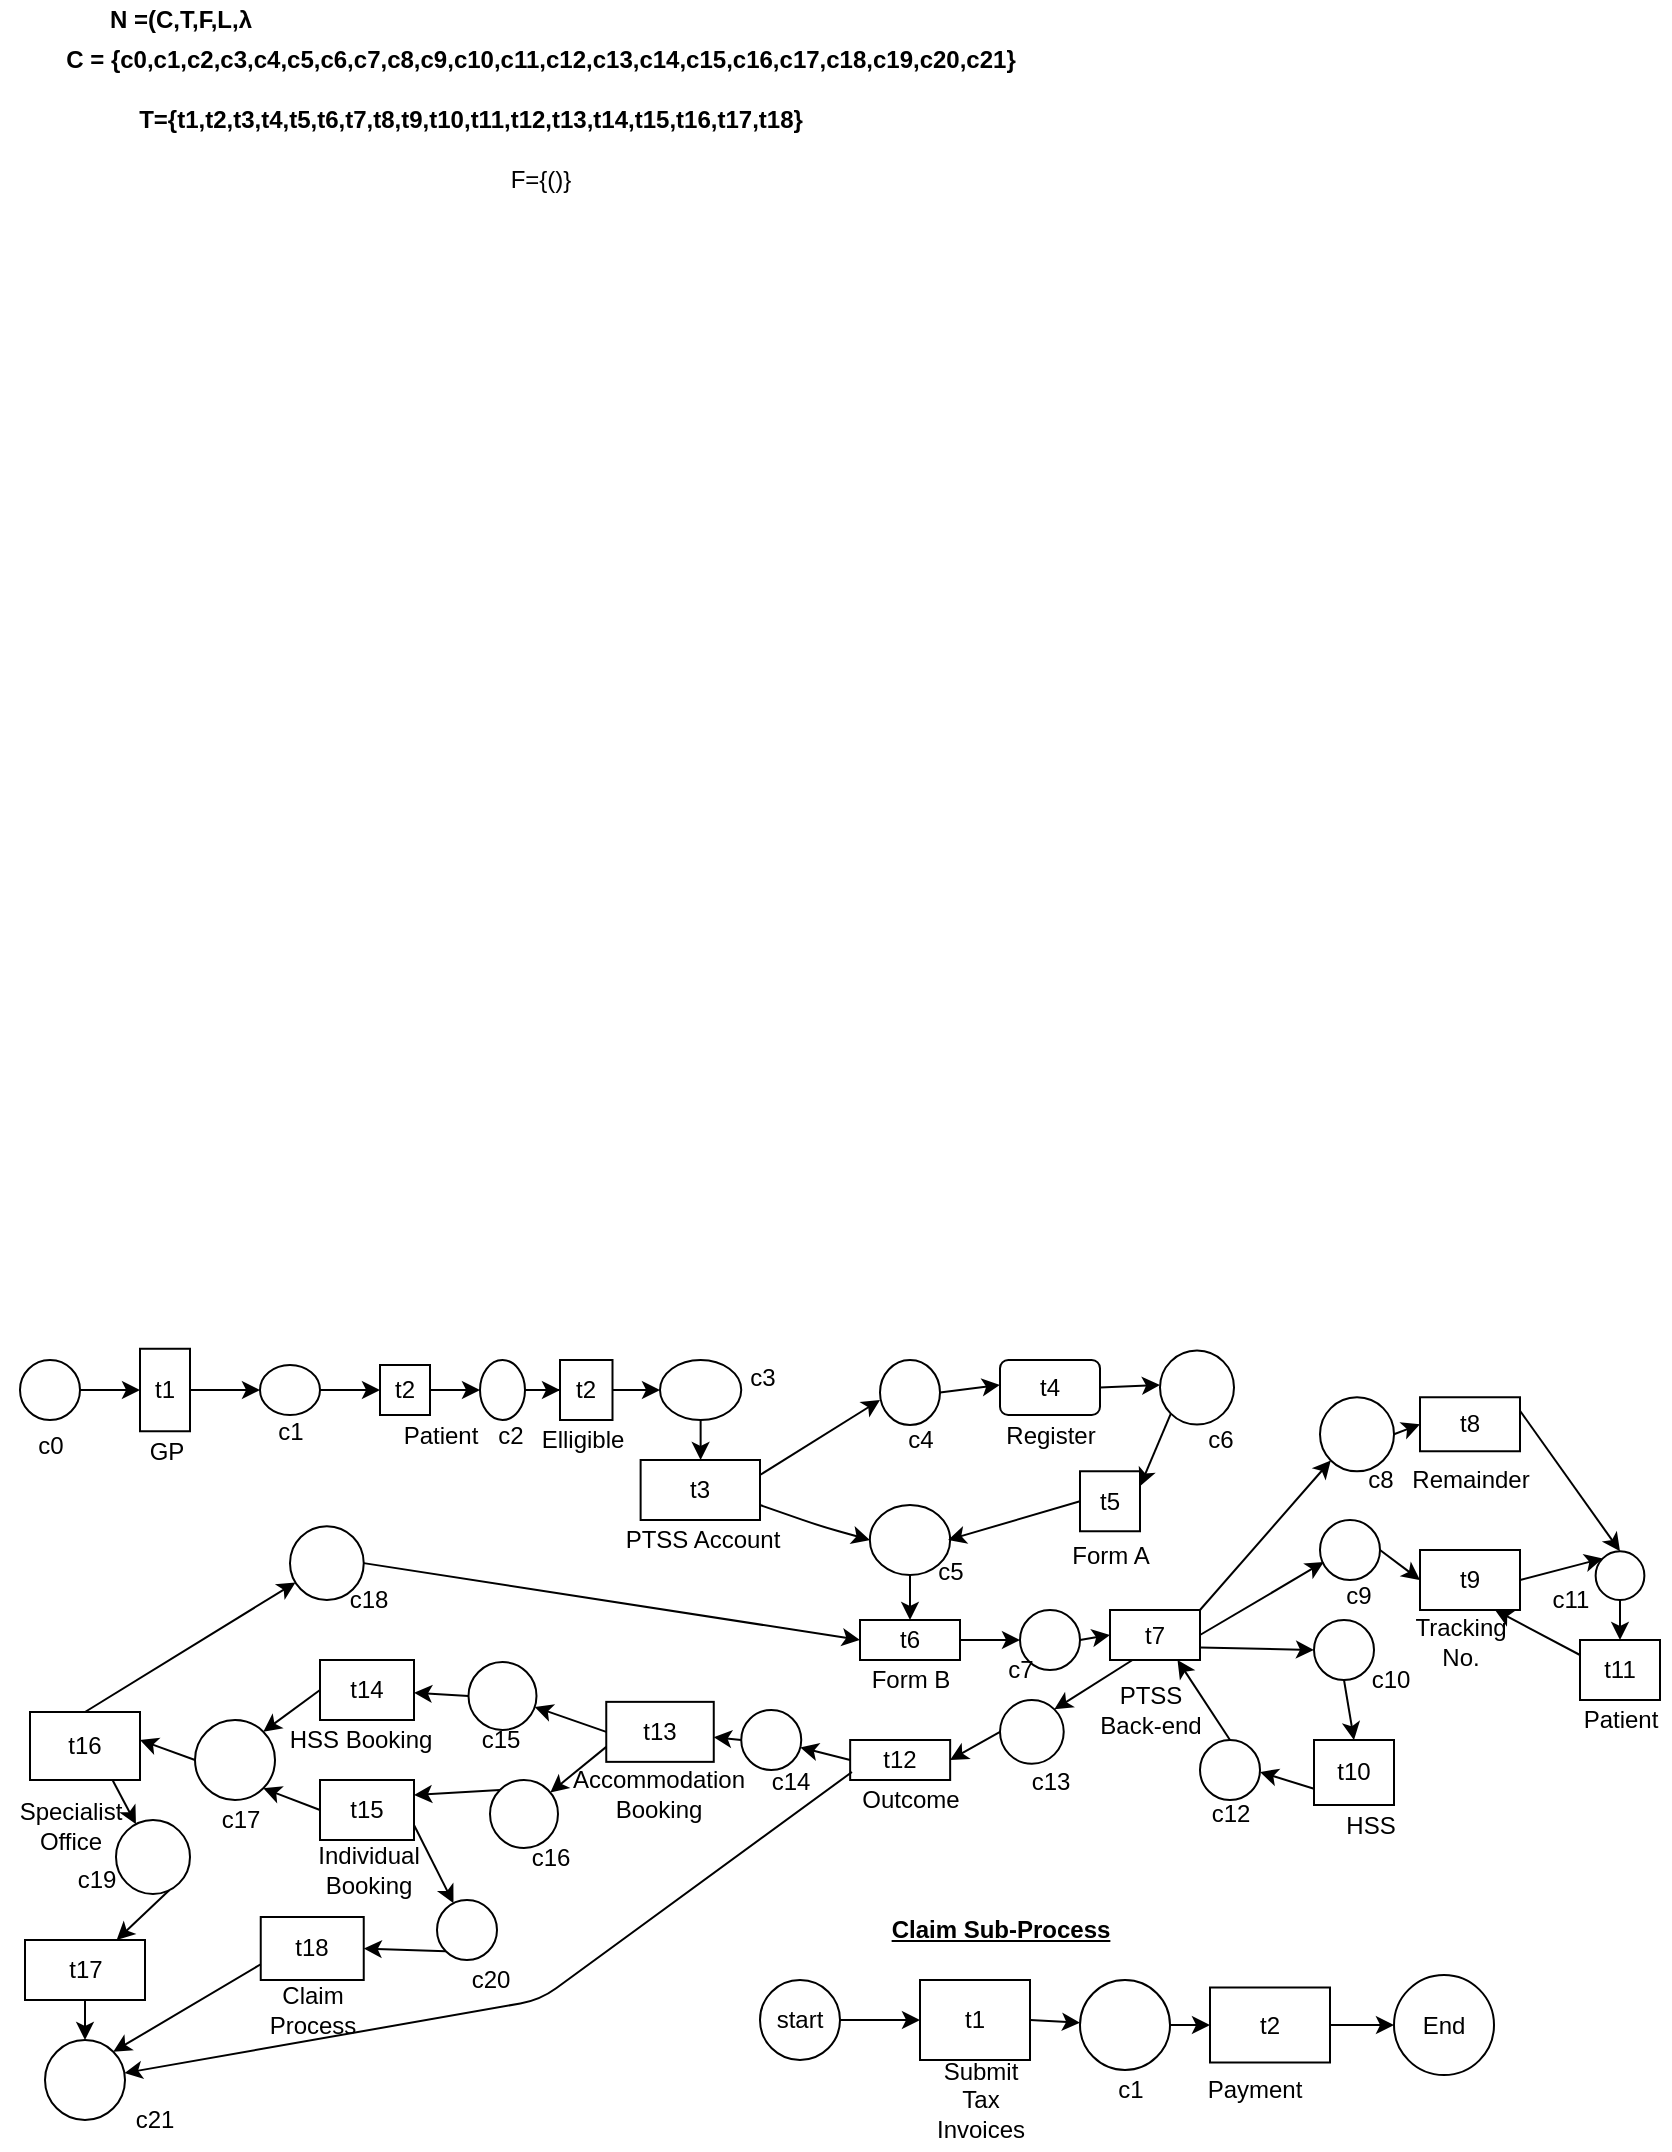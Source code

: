 <mxfile version="14.2.7" type="github" pages="2">
  <diagram id="C5RBs43oDa-KdzZeNtuy" name="Page-1">
    <mxGraphModel dx="1935" dy="1599" grid="1" gridSize="10" guides="1" tooltips="1" connect="1" arrows="1" fold="1" page="1" pageScale="1" pageWidth="827" pageHeight="1169" math="0" shadow="0">
      <root>
        <mxCell id="WIyWlLk6GJQsqaUBKTNV-0" />
        <mxCell id="WIyWlLk6GJQsqaUBKTNV-1" parent="WIyWlLk6GJQsqaUBKTNV-0" />
        <mxCell id="H8LJvpcK38ozFM1UjVnZ-5" value="" style="edgeStyle=orthogonalEdgeStyle;rounded=0;orthogonalLoop=1;jettySize=auto;html=1;" parent="WIyWlLk6GJQsqaUBKTNV-1" source="H8LJvpcK38ozFM1UjVnZ-0" target="H8LJvpcK38ozFM1UjVnZ-4" edge="1">
          <mxGeometry relative="1" as="geometry" />
        </mxCell>
        <mxCell id="H8LJvpcK38ozFM1UjVnZ-0" value="" style="ellipse;whiteSpace=wrap;html=1;" parent="WIyWlLk6GJQsqaUBKTNV-1" vertex="1">
          <mxGeometry y="-390" width="30" height="30" as="geometry" />
        </mxCell>
        <mxCell id="H8LJvpcK38ozFM1UjVnZ-8" value="" style="edgeStyle=orthogonalEdgeStyle;rounded=0;orthogonalLoop=1;jettySize=auto;html=1;" parent="WIyWlLk6GJQsqaUBKTNV-1" source="H8LJvpcK38ozFM1UjVnZ-4" target="H8LJvpcK38ozFM1UjVnZ-7" edge="1">
          <mxGeometry relative="1" as="geometry" />
        </mxCell>
        <object label="t1" id="H8LJvpcK38ozFM1UjVnZ-4">
          <mxCell style="whiteSpace=wrap;html=1;" parent="WIyWlLk6GJQsqaUBKTNV-1" vertex="1">
            <mxGeometry x="60" y="-395.62" width="25" height="41.25" as="geometry" />
          </mxCell>
        </object>
        <mxCell id="H8LJvpcK38ozFM1UjVnZ-6" value="GP" style="text;html=1;resizable=0;autosize=1;align=center;verticalAlign=middle;points=[];fillColor=none;strokeColor=none;rounded=0;" parent="WIyWlLk6GJQsqaUBKTNV-1" vertex="1">
          <mxGeometry x="57.5" y="-354.37" width="30" height="20" as="geometry" />
        </mxCell>
        <mxCell id="H8LJvpcK38ozFM1UjVnZ-10" value="" style="edgeStyle=orthogonalEdgeStyle;rounded=0;orthogonalLoop=1;jettySize=auto;html=1;" parent="WIyWlLk6GJQsqaUBKTNV-1" source="H8LJvpcK38ozFM1UjVnZ-7" target="H8LJvpcK38ozFM1UjVnZ-9" edge="1">
          <mxGeometry relative="1" as="geometry" />
        </mxCell>
        <mxCell id="H8LJvpcK38ozFM1UjVnZ-7" value="" style="ellipse;whiteSpace=wrap;html=1;" parent="WIyWlLk6GJQsqaUBKTNV-1" vertex="1">
          <mxGeometry x="120" y="-387.5" width="30" height="25" as="geometry" />
        </mxCell>
        <mxCell id="H8LJvpcK38ozFM1UjVnZ-15" value="" style="edgeStyle=orthogonalEdgeStyle;rounded=0;orthogonalLoop=1;jettySize=auto;html=1;" parent="WIyWlLk6GJQsqaUBKTNV-1" source="H8LJvpcK38ozFM1UjVnZ-9" target="H8LJvpcK38ozFM1UjVnZ-14" edge="1">
          <mxGeometry relative="1" as="geometry" />
        </mxCell>
        <mxCell id="H8LJvpcK38ozFM1UjVnZ-9" value="t2" style="whiteSpace=wrap;html=1;" parent="WIyWlLk6GJQsqaUBKTNV-1" vertex="1">
          <mxGeometry x="180" y="-387.5" width="25" height="25" as="geometry" />
        </mxCell>
        <mxCell id="H8LJvpcK38ozFM1UjVnZ-11" value="Patient" style="text;html=1;resizable=0;autosize=1;align=center;verticalAlign=middle;points=[];fillColor=none;strokeColor=none;rounded=0;" parent="WIyWlLk6GJQsqaUBKTNV-1" vertex="1">
          <mxGeometry x="185" y="-362.5" width="50" height="20" as="geometry" />
        </mxCell>
        <mxCell id="H8LJvpcK38ozFM1UjVnZ-17" value="" style="edgeStyle=orthogonalEdgeStyle;rounded=0;orthogonalLoop=1;jettySize=auto;html=1;" parent="WIyWlLk6GJQsqaUBKTNV-1" source="H8LJvpcK38ozFM1UjVnZ-14" target="H8LJvpcK38ozFM1UjVnZ-16" edge="1">
          <mxGeometry relative="1" as="geometry" />
        </mxCell>
        <mxCell id="H8LJvpcK38ozFM1UjVnZ-14" value="" style="ellipse;whiteSpace=wrap;html=1;" parent="WIyWlLk6GJQsqaUBKTNV-1" vertex="1">
          <mxGeometry x="230" y="-390" width="22.5" height="30" as="geometry" />
        </mxCell>
        <mxCell id="H8LJvpcK38ozFM1UjVnZ-20" value="" style="edgeStyle=orthogonalEdgeStyle;rounded=0;orthogonalLoop=1;jettySize=auto;html=1;" parent="WIyWlLk6GJQsqaUBKTNV-1" source="H8LJvpcK38ozFM1UjVnZ-16" target="H8LJvpcK38ozFM1UjVnZ-19" edge="1">
          <mxGeometry relative="1" as="geometry" />
        </mxCell>
        <mxCell id="H8LJvpcK38ozFM1UjVnZ-16" value="t2" style="whiteSpace=wrap;html=1;" parent="WIyWlLk6GJQsqaUBKTNV-1" vertex="1">
          <mxGeometry x="270" y="-390" width="26.25" height="30" as="geometry" />
        </mxCell>
        <mxCell id="H8LJvpcK38ozFM1UjVnZ-18" value="Elligible" style="text;html=1;resizable=0;autosize=1;align=center;verticalAlign=middle;points=[];fillColor=none;strokeColor=none;rounded=0;" parent="WIyWlLk6GJQsqaUBKTNV-1" vertex="1">
          <mxGeometry x="251.25" y="-360" width="60" height="20" as="geometry" />
        </mxCell>
        <mxCell id="H8LJvpcK38ozFM1UjVnZ-22" value="" style="edgeStyle=orthogonalEdgeStyle;rounded=0;orthogonalLoop=1;jettySize=auto;html=1;" parent="WIyWlLk6GJQsqaUBKTNV-1" source="H8LJvpcK38ozFM1UjVnZ-19" target="H8LJvpcK38ozFM1UjVnZ-21" edge="1">
          <mxGeometry relative="1" as="geometry" />
        </mxCell>
        <mxCell id="H8LJvpcK38ozFM1UjVnZ-19" value="" style="ellipse;whiteSpace=wrap;html=1;" parent="WIyWlLk6GJQsqaUBKTNV-1" vertex="1">
          <mxGeometry x="320" y="-390" width="40.62" height="30" as="geometry" />
        </mxCell>
        <mxCell id="H8LJvpcK38ozFM1UjVnZ-21" value="t3" style="whiteSpace=wrap;html=1;" parent="WIyWlLk6GJQsqaUBKTNV-1" vertex="1">
          <mxGeometry x="310.31" y="-340" width="59.69" height="30" as="geometry" />
        </mxCell>
        <mxCell id="H8LJvpcK38ozFM1UjVnZ-23" value="PTSS Account" style="text;html=1;resizable=0;autosize=1;align=center;verticalAlign=middle;points=[];fillColor=none;strokeColor=none;rounded=0;" parent="WIyWlLk6GJQsqaUBKTNV-1" vertex="1">
          <mxGeometry x="296.25" y="-310" width="90" height="20" as="geometry" />
        </mxCell>
        <mxCell id="H8LJvpcK38ozFM1UjVnZ-24" value="" style="ellipse;whiteSpace=wrap;html=1;" parent="WIyWlLk6GJQsqaUBKTNV-1" vertex="1">
          <mxGeometry x="430" y="-390" width="30" height="32.5" as="geometry" />
        </mxCell>
        <mxCell id="H8LJvpcK38ozFM1UjVnZ-28" value="" style="ellipse;whiteSpace=wrap;html=1;" parent="WIyWlLk6GJQsqaUBKTNV-1" vertex="1">
          <mxGeometry x="424.93" y="-317.5" width="40.15" height="35" as="geometry" />
        </mxCell>
        <mxCell id="H8LJvpcK38ozFM1UjVnZ-30" value="" style="endArrow=classic;html=1;exitX=1;exitY=0.25;exitDx=0;exitDy=0;" parent="WIyWlLk6GJQsqaUBKTNV-1" source="H8LJvpcK38ozFM1UjVnZ-21" edge="1">
          <mxGeometry width="50" height="50" relative="1" as="geometry">
            <mxPoint x="386.25" y="-325" as="sourcePoint" />
            <mxPoint x="430" y="-370" as="targetPoint" />
          </mxGeometry>
        </mxCell>
        <mxCell id="H8LJvpcK38ozFM1UjVnZ-32" value="" style="endArrow=classic;html=1;entryX=0;entryY=0.5;entryDx=0;entryDy=0;exitX=1;exitY=0.75;exitDx=0;exitDy=0;" parent="WIyWlLk6GJQsqaUBKTNV-1" source="H8LJvpcK38ozFM1UjVnZ-21" target="H8LJvpcK38ozFM1UjVnZ-28" edge="1">
          <mxGeometry width="50" height="50" relative="1" as="geometry">
            <mxPoint x="420" y="-180" as="sourcePoint" />
            <mxPoint x="470" y="-230" as="targetPoint" />
            <Array as="points">
              <mxPoint x="400" y="-307" />
            </Array>
          </mxGeometry>
        </mxCell>
        <mxCell id="H8LJvpcK38ozFM1UjVnZ-33" value="t4" style="rounded=1;whiteSpace=wrap;html=1;" parent="WIyWlLk6GJQsqaUBKTNV-1" vertex="1">
          <mxGeometry x="490" y="-390" width="50" height="27.5" as="geometry" />
        </mxCell>
        <mxCell id="H8LJvpcK38ozFM1UjVnZ-34" value="Form A" style="text;html=1;align=center;verticalAlign=middle;resizable=0;points=[];autosize=1;" parent="WIyWlLk6GJQsqaUBKTNV-1" vertex="1">
          <mxGeometry x="520" y="-302.5" width="50" height="20" as="geometry" />
        </mxCell>
        <mxCell id="H8LJvpcK38ozFM1UjVnZ-35" value="" style="endArrow=classic;html=1;exitX=1;exitY=0.5;exitDx=0;exitDy=0;" parent="WIyWlLk6GJQsqaUBKTNV-1" source="H8LJvpcK38ozFM1UjVnZ-24" edge="1">
          <mxGeometry width="50" height="50" relative="1" as="geometry">
            <mxPoint x="440" y="-327.5" as="sourcePoint" />
            <mxPoint x="490" y="-377.5" as="targetPoint" />
            <Array as="points" />
          </mxGeometry>
        </mxCell>
        <mxCell id="H8LJvpcK38ozFM1UjVnZ-36" value="Register" style="text;html=1;resizable=0;autosize=1;align=center;verticalAlign=middle;points=[];fillColor=none;strokeColor=none;rounded=0;" parent="WIyWlLk6GJQsqaUBKTNV-1" vertex="1">
          <mxGeometry x="485" y="-362.5" width="60" height="20" as="geometry" />
        </mxCell>
        <mxCell id="H8LJvpcK38ozFM1UjVnZ-37" value="" style="ellipse;whiteSpace=wrap;html=1;aspect=fixed;" parent="WIyWlLk6GJQsqaUBKTNV-1" vertex="1">
          <mxGeometry x="570" y="-394.75" width="37" height="37" as="geometry" />
        </mxCell>
        <mxCell id="H8LJvpcK38ozFM1UjVnZ-41" value="" style="endArrow=classic;html=1;exitX=1;exitY=0.5;exitDx=0;exitDy=0;" parent="WIyWlLk6GJQsqaUBKTNV-1" source="H8LJvpcK38ozFM1UjVnZ-33" edge="1">
          <mxGeometry width="50" height="50" relative="1" as="geometry">
            <mxPoint x="520" y="-327.5" as="sourcePoint" />
            <mxPoint x="570" y="-377.5" as="targetPoint" />
          </mxGeometry>
        </mxCell>
        <mxCell id="H8LJvpcK38ozFM1UjVnZ-42" value="t5" style="whiteSpace=wrap;html=1;aspect=fixed;" parent="WIyWlLk6GJQsqaUBKTNV-1" vertex="1">
          <mxGeometry x="530" y="-334.37" width="30" height="30" as="geometry" />
        </mxCell>
        <mxCell id="H8LJvpcK38ozFM1UjVnZ-43" value="" style="endArrow=classic;html=1;exitX=0;exitY=0.5;exitDx=0;exitDy=0;" parent="WIyWlLk6GJQsqaUBKTNV-1" source="H8LJvpcK38ozFM1UjVnZ-42" edge="1">
          <mxGeometry width="50" height="50" relative="1" as="geometry">
            <mxPoint x="414" y="-250" as="sourcePoint" />
            <mxPoint x="464" y="-300" as="targetPoint" />
          </mxGeometry>
        </mxCell>
        <mxCell id="H8LJvpcK38ozFM1UjVnZ-44" value="" style="endArrow=classic;html=1;entryX=1;entryY=0.25;entryDx=0;entryDy=0;exitX=0;exitY=1;exitDx=0;exitDy=0;" parent="WIyWlLk6GJQsqaUBKTNV-1" source="H8LJvpcK38ozFM1UjVnZ-37" target="H8LJvpcK38ozFM1UjVnZ-42" edge="1">
          <mxGeometry width="50" height="50" relative="1" as="geometry">
            <mxPoint x="545" y="-275" as="sourcePoint" />
            <mxPoint x="595" y="-325" as="targetPoint" />
          </mxGeometry>
        </mxCell>
        <mxCell id="H8LJvpcK38ozFM1UjVnZ-46" value="" style="endArrow=classic;html=1;exitX=0.5;exitY=1;exitDx=0;exitDy=0;entryX=0.5;entryY=0;entryDx=0;entryDy=0;" parent="WIyWlLk6GJQsqaUBKTNV-1" source="H8LJvpcK38ozFM1UjVnZ-28" edge="1">
          <mxGeometry width="50" height="50" relative="1" as="geometry">
            <mxPoint x="420" y="-180" as="sourcePoint" />
            <mxPoint x="445" y="-260" as="targetPoint" />
          </mxGeometry>
        </mxCell>
        <mxCell id="H8LJvpcK38ozFM1UjVnZ-47" value="t6" style="rounded=0;whiteSpace=wrap;html=1;" parent="WIyWlLk6GJQsqaUBKTNV-1" vertex="1">
          <mxGeometry x="420" y="-260" width="50" height="20" as="geometry" />
        </mxCell>
        <mxCell id="H8LJvpcK38ozFM1UjVnZ-48" value="Form B" style="text;html=1;align=center;verticalAlign=middle;resizable=0;points=[];autosize=1;" parent="WIyWlLk6GJQsqaUBKTNV-1" vertex="1">
          <mxGeometry x="420" y="-240" width="50" height="20" as="geometry" />
        </mxCell>
        <mxCell id="H8LJvpcK38ozFM1UjVnZ-52" value="" style="endArrow=classic;html=1;exitX=1;exitY=0.5;exitDx=0;exitDy=0;" parent="WIyWlLk6GJQsqaUBKTNV-1" source="H8LJvpcK38ozFM1UjVnZ-47" target="H8LJvpcK38ozFM1UjVnZ-53" edge="1">
          <mxGeometry width="50" height="50" relative="1" as="geometry">
            <mxPoint x="370" y="-160" as="sourcePoint" />
            <mxPoint x="420" y="-210" as="targetPoint" />
          </mxGeometry>
        </mxCell>
        <mxCell id="H8LJvpcK38ozFM1UjVnZ-53" value="" style="ellipse;whiteSpace=wrap;html=1;aspect=fixed;" parent="WIyWlLk6GJQsqaUBKTNV-1" vertex="1">
          <mxGeometry x="500" y="-265" width="30" height="30" as="geometry" />
        </mxCell>
        <mxCell id="H8LJvpcK38ozFM1UjVnZ-55" value="t7" style="rounded=0;whiteSpace=wrap;html=1;" parent="WIyWlLk6GJQsqaUBKTNV-1" vertex="1">
          <mxGeometry x="545" y="-265" width="45" height="25" as="geometry" />
        </mxCell>
        <mxCell id="H8LJvpcK38ozFM1UjVnZ-56" value="" style="endArrow=classic;html=1;exitX=1;exitY=0.5;exitDx=0;exitDy=0;entryX=0;entryY=0.5;entryDx=0;entryDy=0;" parent="WIyWlLk6GJQsqaUBKTNV-1" source="H8LJvpcK38ozFM1UjVnZ-53" target="H8LJvpcK38ozFM1UjVnZ-55" edge="1">
          <mxGeometry width="50" height="50" relative="1" as="geometry">
            <mxPoint x="370" y="-160" as="sourcePoint" />
            <mxPoint x="420" y="-210" as="targetPoint" />
          </mxGeometry>
        </mxCell>
        <mxCell id="H8LJvpcK38ozFM1UjVnZ-57" value="" style="ellipse;whiteSpace=wrap;html=1;aspect=fixed;" parent="WIyWlLk6GJQsqaUBKTNV-1" vertex="1">
          <mxGeometry x="650" y="-371.37" width="37" height="37" as="geometry" />
        </mxCell>
        <mxCell id="H8LJvpcK38ozFM1UjVnZ-58" value="" style="ellipse;whiteSpace=wrap;html=1;aspect=fixed;" parent="WIyWlLk6GJQsqaUBKTNV-1" vertex="1">
          <mxGeometry x="650" y="-310" width="30" height="30" as="geometry" />
        </mxCell>
        <mxCell id="H8LJvpcK38ozFM1UjVnZ-59" value="" style="ellipse;whiteSpace=wrap;html=1;aspect=fixed;" parent="WIyWlLk6GJQsqaUBKTNV-1" vertex="1">
          <mxGeometry x="647" y="-260" width="30" height="30" as="geometry" />
        </mxCell>
        <mxCell id="H8LJvpcK38ozFM1UjVnZ-60" value="" style="endArrow=classic;html=1;exitX=1;exitY=0;exitDx=0;exitDy=0;entryX=0;entryY=1;entryDx=0;entryDy=0;" parent="WIyWlLk6GJQsqaUBKTNV-1" source="H8LJvpcK38ozFM1UjVnZ-55" target="H8LJvpcK38ozFM1UjVnZ-57" edge="1">
          <mxGeometry width="50" height="50" relative="1" as="geometry">
            <mxPoint x="400" y="-160" as="sourcePoint" />
            <mxPoint x="450" y="-210" as="targetPoint" />
          </mxGeometry>
        </mxCell>
        <mxCell id="H8LJvpcK38ozFM1UjVnZ-61" value="" style="endArrow=classic;html=1;exitX=1;exitY=0.5;exitDx=0;exitDy=0;entryX=0.063;entryY=0.7;entryDx=0;entryDy=0;entryPerimeter=0;" parent="WIyWlLk6GJQsqaUBKTNV-1" source="H8LJvpcK38ozFM1UjVnZ-55" target="H8LJvpcK38ozFM1UjVnZ-58" edge="1">
          <mxGeometry width="50" height="50" relative="1" as="geometry">
            <mxPoint x="400" y="-160" as="sourcePoint" />
            <mxPoint x="450" y="-210" as="targetPoint" />
          </mxGeometry>
        </mxCell>
        <mxCell id="H8LJvpcK38ozFM1UjVnZ-62" value="&lt;div&gt;PTSS &lt;br&gt;&lt;/div&gt;&lt;div&gt;Back-end&lt;/div&gt;" style="text;html=1;align=center;verticalAlign=middle;resizable=0;points=[];autosize=1;" parent="WIyWlLk6GJQsqaUBKTNV-1" vertex="1">
          <mxGeometry x="530" y="-230" width="70" height="30" as="geometry" />
        </mxCell>
        <mxCell id="H8LJvpcK38ozFM1UjVnZ-66" value="" style="endArrow=classic;html=1;exitX=1;exitY=0.75;exitDx=0;exitDy=0;entryX=0;entryY=0.5;entryDx=0;entryDy=0;" parent="WIyWlLk6GJQsqaUBKTNV-1" source="H8LJvpcK38ozFM1UjVnZ-55" target="H8LJvpcK38ozFM1UjVnZ-59" edge="1">
          <mxGeometry width="50" height="50" relative="1" as="geometry">
            <mxPoint x="400" y="-160" as="sourcePoint" />
            <mxPoint x="650" y="-246" as="targetPoint" />
          </mxGeometry>
        </mxCell>
        <mxCell id="H8LJvpcK38ozFM1UjVnZ-67" value="t8" style="rounded=0;whiteSpace=wrap;html=1;" parent="WIyWlLk6GJQsqaUBKTNV-1" vertex="1">
          <mxGeometry x="700" y="-371.37" width="50" height="27" as="geometry" />
        </mxCell>
        <mxCell id="H8LJvpcK38ozFM1UjVnZ-68" value="Remainder" style="text;html=1;align=center;verticalAlign=middle;resizable=0;points=[];autosize=1;" parent="WIyWlLk6GJQsqaUBKTNV-1" vertex="1">
          <mxGeometry x="690" y="-340" width="70" height="20" as="geometry" />
        </mxCell>
        <mxCell id="H8LJvpcK38ozFM1UjVnZ-69" value="" style="endArrow=classic;html=1;exitX=1;exitY=0.5;exitDx=0;exitDy=0;entryX=0;entryY=0.5;entryDx=0;entryDy=0;" parent="WIyWlLk6GJQsqaUBKTNV-1" source="H8LJvpcK38ozFM1UjVnZ-57" target="H8LJvpcK38ozFM1UjVnZ-67" edge="1">
          <mxGeometry width="50" height="50" relative="1" as="geometry">
            <mxPoint x="400" y="-160" as="sourcePoint" />
            <mxPoint x="450" y="-210" as="targetPoint" />
          </mxGeometry>
        </mxCell>
        <mxCell id="H8LJvpcK38ozFM1UjVnZ-70" value="t9" style="rounded=0;whiteSpace=wrap;html=1;" parent="WIyWlLk6GJQsqaUBKTNV-1" vertex="1">
          <mxGeometry x="700" y="-295" width="50" height="30" as="geometry" />
        </mxCell>
        <mxCell id="H8LJvpcK38ozFM1UjVnZ-71" value="" style="endArrow=classic;html=1;exitX=1;exitY=0.5;exitDx=0;exitDy=0;entryX=0;entryY=0.5;entryDx=0;entryDy=0;" parent="WIyWlLk6GJQsqaUBKTNV-1" source="H8LJvpcK38ozFM1UjVnZ-58" target="H8LJvpcK38ozFM1UjVnZ-70" edge="1">
          <mxGeometry width="50" height="50" relative="1" as="geometry">
            <mxPoint x="410" y="-160" as="sourcePoint" />
            <mxPoint x="700" y="-300" as="targetPoint" />
          </mxGeometry>
        </mxCell>
        <mxCell id="H8LJvpcK38ozFM1UjVnZ-72" value="&lt;div&gt;Tracking&lt;/div&gt;&lt;div&gt;No.&lt;br&gt;&lt;/div&gt;" style="text;html=1;align=center;verticalAlign=middle;resizable=0;points=[];autosize=1;" parent="WIyWlLk6GJQsqaUBKTNV-1" vertex="1">
          <mxGeometry x="690" y="-264.37" width="60" height="30" as="geometry" />
        </mxCell>
        <mxCell id="H8LJvpcK38ozFM1UjVnZ-74" value="t10" style="rounded=0;whiteSpace=wrap;html=1;" parent="WIyWlLk6GJQsqaUBKTNV-1" vertex="1">
          <mxGeometry x="647" y="-200" width="40" height="32.5" as="geometry" />
        </mxCell>
        <mxCell id="H8LJvpcK38ozFM1UjVnZ-75" value="HSS" style="text;html=1;align=center;verticalAlign=middle;resizable=0;points=[];autosize=1;" parent="WIyWlLk6GJQsqaUBKTNV-1" vertex="1">
          <mxGeometry x="655" y="-167.5" width="40" height="20" as="geometry" />
        </mxCell>
        <mxCell id="H8LJvpcK38ozFM1UjVnZ-76" value="" style="ellipse;whiteSpace=wrap;html=1;aspect=fixed;" parent="WIyWlLk6GJQsqaUBKTNV-1" vertex="1">
          <mxGeometry x="787.82" y="-294.37" width="24.37" height="24.37" as="geometry" />
        </mxCell>
        <mxCell id="H8LJvpcK38ozFM1UjVnZ-77" value="" style="endArrow=classic;html=1;exitX=1;exitY=0.5;exitDx=0;exitDy=0;entryX=0;entryY=0;entryDx=0;entryDy=0;" parent="WIyWlLk6GJQsqaUBKTNV-1" source="H8LJvpcK38ozFM1UjVnZ-70" target="H8LJvpcK38ozFM1UjVnZ-76" edge="1">
          <mxGeometry width="50" height="50" relative="1" as="geometry">
            <mxPoint x="380" y="-160" as="sourcePoint" />
            <mxPoint x="430" y="-210" as="targetPoint" />
          </mxGeometry>
        </mxCell>
        <mxCell id="H8LJvpcK38ozFM1UjVnZ-78" value="" style="endArrow=classic;html=1;entryX=0.5;entryY=0;entryDx=0;entryDy=0;exitX=1;exitY=0.25;exitDx=0;exitDy=0;" parent="WIyWlLk6GJQsqaUBKTNV-1" source="H8LJvpcK38ozFM1UjVnZ-67" target="H8LJvpcK38ozFM1UjVnZ-76" edge="1">
          <mxGeometry width="50" height="50" relative="1" as="geometry">
            <mxPoint x="750" y="-354" as="sourcePoint" />
            <mxPoint x="800" y="-404.37" as="targetPoint" />
          </mxGeometry>
        </mxCell>
        <mxCell id="H8LJvpcK38ozFM1UjVnZ-80" value="t11" style="rounded=0;whiteSpace=wrap;html=1;" parent="WIyWlLk6GJQsqaUBKTNV-1" vertex="1">
          <mxGeometry x="780" y="-250" width="40" height="30" as="geometry" />
        </mxCell>
        <mxCell id="H8LJvpcK38ozFM1UjVnZ-81" value="" style="endArrow=classic;html=1;exitX=0.5;exitY=1;exitDx=0;exitDy=0;entryX=0.5;entryY=0;entryDx=0;entryDy=0;" parent="WIyWlLk6GJQsqaUBKTNV-1" source="H8LJvpcK38ozFM1UjVnZ-76" target="H8LJvpcK38ozFM1UjVnZ-80" edge="1">
          <mxGeometry width="50" height="50" relative="1" as="geometry">
            <mxPoint x="380" y="-160" as="sourcePoint" />
            <mxPoint x="430" y="-210" as="targetPoint" />
          </mxGeometry>
        </mxCell>
        <mxCell id="H8LJvpcK38ozFM1UjVnZ-86" value="Patient" style="text;html=1;align=center;verticalAlign=middle;resizable=0;points=[];autosize=1;" parent="WIyWlLk6GJQsqaUBKTNV-1" vertex="1">
          <mxGeometry x="775" y="-220" width="50" height="20" as="geometry" />
        </mxCell>
        <mxCell id="H8LJvpcK38ozFM1UjVnZ-88" value="" style="endArrow=classic;html=1;exitX=0.5;exitY=1;exitDx=0;exitDy=0;entryX=0.5;entryY=0;entryDx=0;entryDy=0;" parent="WIyWlLk6GJQsqaUBKTNV-1" source="H8LJvpcK38ozFM1UjVnZ-59" target="H8LJvpcK38ozFM1UjVnZ-74" edge="1">
          <mxGeometry width="50" height="50" relative="1" as="geometry">
            <mxPoint x="380" y="-160" as="sourcePoint" />
            <mxPoint x="430" y="-210" as="targetPoint" />
          </mxGeometry>
        </mxCell>
        <mxCell id="H8LJvpcK38ozFM1UjVnZ-90" value="" style="endArrow=classic;html=1;exitX=0;exitY=0.25;exitDx=0;exitDy=0;entryX=0.75;entryY=1;entryDx=0;entryDy=0;" parent="WIyWlLk6GJQsqaUBKTNV-1" source="H8LJvpcK38ozFM1UjVnZ-80" target="H8LJvpcK38ozFM1UjVnZ-70" edge="1">
          <mxGeometry width="50" height="50" relative="1" as="geometry">
            <mxPoint x="380" y="-160" as="sourcePoint" />
            <mxPoint x="430" y="-210" as="targetPoint" />
          </mxGeometry>
        </mxCell>
        <mxCell id="H8LJvpcK38ozFM1UjVnZ-91" value="" style="ellipse;whiteSpace=wrap;html=1;aspect=fixed;" parent="WIyWlLk6GJQsqaUBKTNV-1" vertex="1">
          <mxGeometry x="590" y="-200" width="30" height="30" as="geometry" />
        </mxCell>
        <mxCell id="H8LJvpcK38ozFM1UjVnZ-92" value="" style="endArrow=classic;html=1;exitX=0;exitY=0.75;exitDx=0;exitDy=0;" parent="WIyWlLk6GJQsqaUBKTNV-1" source="H8LJvpcK38ozFM1UjVnZ-74" edge="1">
          <mxGeometry width="50" height="50" relative="1" as="geometry">
            <mxPoint x="380" y="-160" as="sourcePoint" />
            <mxPoint x="620" y="-184" as="targetPoint" />
          </mxGeometry>
        </mxCell>
        <mxCell id="H8LJvpcK38ozFM1UjVnZ-93" value="" style="endArrow=classic;html=1;exitX=0.5;exitY=0;exitDx=0;exitDy=0;entryX=0.75;entryY=1;entryDx=0;entryDy=0;" parent="WIyWlLk6GJQsqaUBKTNV-1" source="H8LJvpcK38ozFM1UjVnZ-91" target="H8LJvpcK38ozFM1UjVnZ-55" edge="1">
          <mxGeometry width="50" height="50" relative="1" as="geometry">
            <mxPoint x="380" y="-160" as="sourcePoint" />
            <mxPoint x="430" y="-210" as="targetPoint" />
          </mxGeometry>
        </mxCell>
        <mxCell id="H8LJvpcK38ozFM1UjVnZ-94" value="" style="ellipse;whiteSpace=wrap;html=1;aspect=fixed;" parent="WIyWlLk6GJQsqaUBKTNV-1" vertex="1">
          <mxGeometry x="490" y="-220" width="31.87" height="31.87" as="geometry" />
        </mxCell>
        <mxCell id="H8LJvpcK38ozFM1UjVnZ-95" value="" style="endArrow=classic;html=1;exitX=0.25;exitY=1;exitDx=0;exitDy=0;entryX=1;entryY=0;entryDx=0;entryDy=0;" parent="WIyWlLk6GJQsqaUBKTNV-1" source="H8LJvpcK38ozFM1UjVnZ-55" target="H8LJvpcK38ozFM1UjVnZ-94" edge="1">
          <mxGeometry width="50" height="50" relative="1" as="geometry">
            <mxPoint x="380" y="-160" as="sourcePoint" />
            <mxPoint x="430" y="-210" as="targetPoint" />
          </mxGeometry>
        </mxCell>
        <mxCell id="H8LJvpcK38ozFM1UjVnZ-97" value="t12" style="rounded=0;whiteSpace=wrap;html=1;" parent="WIyWlLk6GJQsqaUBKTNV-1" vertex="1">
          <mxGeometry x="415.08" y="-200" width="50" height="20" as="geometry" />
        </mxCell>
        <mxCell id="H8LJvpcK38ozFM1UjVnZ-98" value="Outcome" style="text;html=1;align=center;verticalAlign=middle;resizable=0;points=[];autosize=1;" parent="WIyWlLk6GJQsqaUBKTNV-1" vertex="1">
          <mxGeometry x="415.08" y="-180" width="60" height="20" as="geometry" />
        </mxCell>
        <mxCell id="H8LJvpcK38ozFM1UjVnZ-99" value="" style="endArrow=classic;html=1;exitX=0;exitY=0.5;exitDx=0;exitDy=0;entryX=1;entryY=0.5;entryDx=0;entryDy=0;" parent="WIyWlLk6GJQsqaUBKTNV-1" source="H8LJvpcK38ozFM1UjVnZ-94" target="H8LJvpcK38ozFM1UjVnZ-97" edge="1">
          <mxGeometry width="50" height="50" relative="1" as="geometry">
            <mxPoint x="380" y="-160" as="sourcePoint" />
            <mxPoint x="430" y="-210" as="targetPoint" />
          </mxGeometry>
        </mxCell>
        <mxCell id="H8LJvpcK38ozFM1UjVnZ-100" value="t13" style="rounded=0;whiteSpace=wrap;html=1;" parent="WIyWlLk6GJQsqaUBKTNV-1" vertex="1">
          <mxGeometry x="293.13" y="-219.07" width="53.75" height="30" as="geometry" />
        </mxCell>
        <mxCell id="H8LJvpcK38ozFM1UjVnZ-101" value="&lt;div&gt;Accommodation&lt;/div&gt;&lt;div&gt;Booking&lt;br&gt;&lt;/div&gt;" style="text;html=1;align=center;verticalAlign=middle;resizable=0;points=[];autosize=1;" parent="WIyWlLk6GJQsqaUBKTNV-1" vertex="1">
          <mxGeometry x="269" y="-188.13" width="100" height="30" as="geometry" />
        </mxCell>
        <mxCell id="H8LJvpcK38ozFM1UjVnZ-104" value="" style="endArrow=classic;html=1;exitX=0;exitY=0.5;exitDx=0;exitDy=0;" parent="WIyWlLk6GJQsqaUBKTNV-1" source="H8LJvpcK38ozFM1UjVnZ-107" target="H8LJvpcK38ozFM1UjVnZ-100" edge="1">
          <mxGeometry width="50" height="50" relative="1" as="geometry">
            <mxPoint x="415.08" y="-198.13" as="sourcePoint" />
            <mxPoint x="400" y="-215" as="targetPoint" />
          </mxGeometry>
        </mxCell>
        <mxCell id="H8LJvpcK38ozFM1UjVnZ-107" value="" style="ellipse;whiteSpace=wrap;html=1;aspect=fixed;" parent="WIyWlLk6GJQsqaUBKTNV-1" vertex="1">
          <mxGeometry x="360.62" y="-215" width="30" height="30" as="geometry" />
        </mxCell>
        <mxCell id="H8LJvpcK38ozFM1UjVnZ-108" value="" style="endArrow=classic;html=1;exitX=0;exitY=0.5;exitDx=0;exitDy=0;" parent="WIyWlLk6GJQsqaUBKTNV-1" source="H8LJvpcK38ozFM1UjVnZ-97" target="H8LJvpcK38ozFM1UjVnZ-107" edge="1">
          <mxGeometry width="50" height="50" relative="1" as="geometry">
            <mxPoint x="415.08" y="-190" as="sourcePoint" />
            <mxPoint x="333.75" y="-208.791" as="targetPoint" />
          </mxGeometry>
        </mxCell>
        <mxCell id="H8LJvpcK38ozFM1UjVnZ-109" value="t14" style="rounded=0;whiteSpace=wrap;html=1;" parent="WIyWlLk6GJQsqaUBKTNV-1" vertex="1">
          <mxGeometry x="150" y="-240" width="47" height="30" as="geometry" />
        </mxCell>
        <mxCell id="H8LJvpcK38ozFM1UjVnZ-113" value="t15" style="rounded=0;whiteSpace=wrap;html=1;" parent="WIyWlLk6GJQsqaUBKTNV-1" vertex="1">
          <mxGeometry x="150" y="-180" width="47" height="30" as="geometry" />
        </mxCell>
        <mxCell id="H8LJvpcK38ozFM1UjVnZ-114" value="HSS Booking" style="text;html=1;align=center;verticalAlign=middle;resizable=0;points=[];autosize=1;" parent="WIyWlLk6GJQsqaUBKTNV-1" vertex="1">
          <mxGeometry x="125" y="-210" width="90" height="20" as="geometry" />
        </mxCell>
        <mxCell id="H8LJvpcK38ozFM1UjVnZ-115" value="&lt;div&gt;Individual &lt;br&gt;&lt;/div&gt;&lt;div&gt;Booking&lt;/div&gt;" style="text;html=1;align=center;verticalAlign=middle;resizable=0;points=[];autosize=1;" parent="WIyWlLk6GJQsqaUBKTNV-1" vertex="1">
          <mxGeometry x="138.5" y="-150" width="70" height="30" as="geometry" />
        </mxCell>
        <mxCell id="H8LJvpcK38ozFM1UjVnZ-116" value="" style="endArrow=classic;html=1;exitX=0;exitY=0.5;exitDx=0;exitDy=0;" parent="WIyWlLk6GJQsqaUBKTNV-1" source="H8LJvpcK38ozFM1UjVnZ-110" target="H8LJvpcK38ozFM1UjVnZ-109" edge="1">
          <mxGeometry width="50" height="50" relative="1" as="geometry">
            <mxPoint x="380" y="-160" as="sourcePoint" />
            <mxPoint x="430" y="-210" as="targetPoint" />
          </mxGeometry>
        </mxCell>
        <mxCell id="H8LJvpcK38ozFM1UjVnZ-110" value="" style="ellipse;whiteSpace=wrap;html=1;aspect=fixed;" parent="WIyWlLk6GJQsqaUBKTNV-1" vertex="1">
          <mxGeometry x="224.25" y="-239" width="34" height="34" as="geometry" />
        </mxCell>
        <mxCell id="H8LJvpcK38ozFM1UjVnZ-117" value="" style="endArrow=classic;html=1;exitX=0;exitY=0.5;exitDx=0;exitDy=0;" parent="WIyWlLk6GJQsqaUBKTNV-1" source="H8LJvpcK38ozFM1UjVnZ-100" target="H8LJvpcK38ozFM1UjVnZ-110" edge="1">
          <mxGeometry width="50" height="50" relative="1" as="geometry">
            <mxPoint x="293.13" y="-204.07" as="sourcePoint" />
            <mxPoint x="197" y="-220.889" as="targetPoint" />
          </mxGeometry>
        </mxCell>
        <mxCell id="H8LJvpcK38ozFM1UjVnZ-111" value="" style="ellipse;whiteSpace=wrap;html=1;aspect=fixed;" parent="WIyWlLk6GJQsqaUBKTNV-1" vertex="1">
          <mxGeometry x="235" y="-180" width="34" height="34" as="geometry" />
        </mxCell>
        <mxCell id="H8LJvpcK38ozFM1UjVnZ-119" value="" style="endArrow=classic;html=1;exitX=0;exitY=0.75;exitDx=0;exitDy=0;" parent="WIyWlLk6GJQsqaUBKTNV-1" source="H8LJvpcK38ozFM1UjVnZ-100" target="H8LJvpcK38ozFM1UjVnZ-111" edge="1">
          <mxGeometry width="50" height="50" relative="1" as="geometry">
            <mxPoint x="293.13" y="-196.57" as="sourcePoint" />
            <mxPoint x="197" y="-171.202" as="targetPoint" />
          </mxGeometry>
        </mxCell>
        <mxCell id="H8LJvpcK38ozFM1UjVnZ-121" value="" style="ellipse;whiteSpace=wrap;html=1;aspect=fixed;" parent="WIyWlLk6GJQsqaUBKTNV-1" vertex="1">
          <mxGeometry x="87.5" y="-210" width="40" height="40" as="geometry" />
        </mxCell>
        <mxCell id="H8LJvpcK38ozFM1UjVnZ-124" value="" style="endArrow=classic;html=1;exitX=0;exitY=0.5;exitDx=0;exitDy=0;entryX=1;entryY=1;entryDx=0;entryDy=0;" parent="WIyWlLk6GJQsqaUBKTNV-1" source="H8LJvpcK38ozFM1UjVnZ-113" target="H8LJvpcK38ozFM1UjVnZ-121" edge="1">
          <mxGeometry width="50" height="50" relative="1" as="geometry">
            <mxPoint x="380" y="-160" as="sourcePoint" />
            <mxPoint x="430" y="-210" as="targetPoint" />
          </mxGeometry>
        </mxCell>
        <mxCell id="H8LJvpcK38ozFM1UjVnZ-125" value="" style="endArrow=classic;html=1;exitX=0;exitY=0.5;exitDx=0;exitDy=0;entryX=1;entryY=0;entryDx=0;entryDy=0;" parent="WIyWlLk6GJQsqaUBKTNV-1" source="H8LJvpcK38ozFM1UjVnZ-109" target="H8LJvpcK38ozFM1UjVnZ-121" edge="1">
          <mxGeometry width="50" height="50" relative="1" as="geometry">
            <mxPoint x="380" y="-160" as="sourcePoint" />
            <mxPoint x="430" y="-210" as="targetPoint" />
          </mxGeometry>
        </mxCell>
        <mxCell id="H8LJvpcK38ozFM1UjVnZ-126" value="" style="endArrow=classic;html=1;exitX=0;exitY=0.5;exitDx=0;exitDy=0;entryX=1;entryY=0.5;entryDx=0;entryDy=0;" parent="WIyWlLk6GJQsqaUBKTNV-1" source="H8LJvpcK38ozFM1UjVnZ-121" edge="1">
          <mxGeometry width="50" height="50" relative="1" as="geometry">
            <mxPoint x="380" y="-160" as="sourcePoint" />
            <mxPoint x="60" y="-200" as="targetPoint" />
          </mxGeometry>
        </mxCell>
        <mxCell id="H8LJvpcK38ozFM1UjVnZ-127" value="t16" style="rounded=0;whiteSpace=wrap;html=1;" parent="WIyWlLk6GJQsqaUBKTNV-1" vertex="1">
          <mxGeometry x="5" y="-214" width="55" height="34" as="geometry" />
        </mxCell>
        <mxCell id="H8LJvpcK38ozFM1UjVnZ-129" value="t17" style="rounded=0;whiteSpace=wrap;html=1;" parent="WIyWlLk6GJQsqaUBKTNV-1" vertex="1">
          <mxGeometry x="2.5" y="-100" width="60" height="30" as="geometry" />
        </mxCell>
        <mxCell id="H8LJvpcK38ozFM1UjVnZ-131" value="&lt;div&gt;Specialist&lt;/div&gt;&lt;div&gt;Office&lt;br&gt;&lt;/div&gt;" style="text;html=1;align=center;verticalAlign=middle;resizable=0;points=[];autosize=1;" parent="WIyWlLk6GJQsqaUBKTNV-1" vertex="1">
          <mxGeometry x="-10" y="-172.5" width="70" height="30" as="geometry" />
        </mxCell>
        <mxCell id="H8LJvpcK38ozFM1UjVnZ-132" value="" style="endArrow=classic;html=1;exitX=0.75;exitY=1;exitDx=0;exitDy=0;" parent="WIyWlLk6GJQsqaUBKTNV-1" source="H8LJvpcK38ozFM1UjVnZ-138" target="H8LJvpcK38ozFM1UjVnZ-129" edge="1">
          <mxGeometry width="50" height="50" relative="1" as="geometry">
            <mxPoint x="380" y="-160" as="sourcePoint" />
            <mxPoint x="46" y="-130" as="targetPoint" />
          </mxGeometry>
        </mxCell>
        <mxCell id="H8LJvpcK38ozFM1UjVnZ-136" value="" style="ellipse;whiteSpace=wrap;html=1;aspect=fixed;" parent="WIyWlLk6GJQsqaUBKTNV-1" vertex="1">
          <mxGeometry x="12.5" y="-50" width="40" height="40" as="geometry" />
        </mxCell>
        <mxCell id="H8LJvpcK38ozFM1UjVnZ-137" value="" style="endArrow=classic;html=1;exitX=0.5;exitY=1;exitDx=0;exitDy=0;entryX=0.5;entryY=0;entryDx=0;entryDy=0;" parent="WIyWlLk6GJQsqaUBKTNV-1" source="H8LJvpcK38ozFM1UjVnZ-129" target="H8LJvpcK38ozFM1UjVnZ-136" edge="1">
          <mxGeometry width="50" height="50" relative="1" as="geometry">
            <mxPoint x="290" y="-160" as="sourcePoint" />
            <mxPoint x="340" y="-210" as="targetPoint" />
          </mxGeometry>
        </mxCell>
        <mxCell id="H8LJvpcK38ozFM1UjVnZ-138" value="" style="ellipse;whiteSpace=wrap;html=1;aspect=fixed;" parent="WIyWlLk6GJQsqaUBKTNV-1" vertex="1">
          <mxGeometry x="48" y="-160" width="37" height="37" as="geometry" />
        </mxCell>
        <mxCell id="H8LJvpcK38ozFM1UjVnZ-140" value="" style="endArrow=classic;html=1;exitX=0.75;exitY=1;exitDx=0;exitDy=0;" parent="WIyWlLk6GJQsqaUBKTNV-1" source="H8LJvpcK38ozFM1UjVnZ-127" target="H8LJvpcK38ozFM1UjVnZ-138" edge="1">
          <mxGeometry width="50" height="50" relative="1" as="geometry">
            <mxPoint x="46.25" y="-180" as="sourcePoint" />
            <mxPoint x="34.926" y="-110" as="targetPoint" />
          </mxGeometry>
        </mxCell>
        <mxCell id="H8LJvpcK38ozFM1UjVnZ-141" value="" style="ellipse;whiteSpace=wrap;html=1;aspect=fixed;" parent="WIyWlLk6GJQsqaUBKTNV-1" vertex="1">
          <mxGeometry x="135" y="-306.87" width="36.87" height="36.87" as="geometry" />
        </mxCell>
        <mxCell id="H8LJvpcK38ozFM1UjVnZ-142" value="" style="endArrow=classic;html=1;exitX=0.5;exitY=0;exitDx=0;exitDy=0;" parent="WIyWlLk6GJQsqaUBKTNV-1" source="H8LJvpcK38ozFM1UjVnZ-127" target="H8LJvpcK38ozFM1UjVnZ-141" edge="1">
          <mxGeometry width="50" height="50" relative="1" as="geometry">
            <mxPoint x="290" y="-160" as="sourcePoint" />
            <mxPoint x="340" y="-210" as="targetPoint" />
          </mxGeometry>
        </mxCell>
        <mxCell id="H8LJvpcK38ozFM1UjVnZ-143" value="" style="endArrow=classic;html=1;exitX=1;exitY=0.5;exitDx=0;exitDy=0;entryX=0;entryY=0.5;entryDx=0;entryDy=0;" parent="WIyWlLk6GJQsqaUBKTNV-1" source="H8LJvpcK38ozFM1UjVnZ-141" target="H8LJvpcK38ozFM1UjVnZ-47" edge="1">
          <mxGeometry width="50" height="50" relative="1" as="geometry">
            <mxPoint x="290" y="-160" as="sourcePoint" />
            <mxPoint x="340" y="-210" as="targetPoint" />
          </mxGeometry>
        </mxCell>
        <mxCell id="H8LJvpcK38ozFM1UjVnZ-144" value="c1" style="text;html=1;align=center;verticalAlign=middle;resizable=0;points=[];autosize=1;" parent="WIyWlLk6GJQsqaUBKTNV-1" vertex="1">
          <mxGeometry x="120" y="-364.37" width="30" height="20" as="geometry" />
        </mxCell>
        <mxCell id="H8LJvpcK38ozFM1UjVnZ-145" value="c2" style="text;html=1;align=center;verticalAlign=middle;resizable=0;points=[];autosize=1;" parent="WIyWlLk6GJQsqaUBKTNV-1" vertex="1">
          <mxGeometry x="230" y="-362.5" width="30" height="20" as="geometry" />
        </mxCell>
        <mxCell id="H8LJvpcK38ozFM1UjVnZ-147" value="c3" style="text;html=1;align=center;verticalAlign=middle;resizable=0;points=[];autosize=1;" parent="WIyWlLk6GJQsqaUBKTNV-1" vertex="1">
          <mxGeometry x="356.25" y="-391.37" width="30" height="20" as="geometry" />
        </mxCell>
        <mxCell id="H8LJvpcK38ozFM1UjVnZ-149" value="c4" style="text;html=1;align=center;verticalAlign=middle;resizable=0;points=[];autosize=1;" parent="WIyWlLk6GJQsqaUBKTNV-1" vertex="1">
          <mxGeometry x="435" y="-360" width="30" height="20" as="geometry" />
        </mxCell>
        <mxCell id="H8LJvpcK38ozFM1UjVnZ-151" value="c5" style="text;html=1;align=center;verticalAlign=middle;resizable=0;points=[];autosize=1;" parent="WIyWlLk6GJQsqaUBKTNV-1" vertex="1">
          <mxGeometry x="450" y="-294.37" width="30" height="20" as="geometry" />
        </mxCell>
        <mxCell id="H8LJvpcK38ozFM1UjVnZ-153" value="c6" style="text;html=1;align=center;verticalAlign=middle;resizable=0;points=[];autosize=1;" parent="WIyWlLk6GJQsqaUBKTNV-1" vertex="1">
          <mxGeometry x="585" y="-360" width="30" height="20" as="geometry" />
        </mxCell>
        <mxCell id="H8LJvpcK38ozFM1UjVnZ-154" value="c8" style="text;html=1;align=center;verticalAlign=middle;resizable=0;points=[];autosize=1;" parent="WIyWlLk6GJQsqaUBKTNV-1" vertex="1">
          <mxGeometry x="665" y="-340" width="30" height="20" as="geometry" />
        </mxCell>
        <mxCell id="H8LJvpcK38ozFM1UjVnZ-155" value="c9" style="text;html=1;align=center;verticalAlign=middle;resizable=0;points=[];autosize=1;" parent="WIyWlLk6GJQsqaUBKTNV-1" vertex="1">
          <mxGeometry x="653.5" y="-281.87" width="30" height="20" as="geometry" />
        </mxCell>
        <mxCell id="H8LJvpcK38ozFM1UjVnZ-156" value="c10" style="text;html=1;align=center;verticalAlign=middle;resizable=0;points=[];autosize=1;" parent="WIyWlLk6GJQsqaUBKTNV-1" vertex="1">
          <mxGeometry x="670" y="-240" width="30" height="20" as="geometry" />
        </mxCell>
        <mxCell id="H8LJvpcK38ozFM1UjVnZ-157" value="c11" style="text;html=1;align=center;verticalAlign=middle;resizable=0;points=[];autosize=1;" parent="WIyWlLk6GJQsqaUBKTNV-1" vertex="1">
          <mxGeometry x="760" y="-280" width="30" height="20" as="geometry" />
        </mxCell>
        <mxCell id="H8LJvpcK38ozFM1UjVnZ-160" value="" style="ellipse;whiteSpace=wrap;html=1;aspect=fixed;" parent="WIyWlLk6GJQsqaUBKTNV-1" vertex="1">
          <mxGeometry x="208.5" y="-120" width="30" height="30" as="geometry" />
        </mxCell>
        <mxCell id="H8LJvpcK38ozFM1UjVnZ-161" value="c14" style="text;html=1;align=center;verticalAlign=middle;resizable=0;points=[];autosize=1;" parent="WIyWlLk6GJQsqaUBKTNV-1" vertex="1">
          <mxGeometry x="370" y="-189.07" width="30" height="20" as="geometry" />
        </mxCell>
        <mxCell id="H8LJvpcK38ozFM1UjVnZ-162" value="c13" style="text;html=1;align=center;verticalAlign=middle;resizable=0;points=[];autosize=1;" parent="WIyWlLk6GJQsqaUBKTNV-1" vertex="1">
          <mxGeometry x="500" y="-189.07" width="30" height="20" as="geometry" />
        </mxCell>
        <mxCell id="H8LJvpcK38ozFM1UjVnZ-163" value="c12" style="text;html=1;align=center;verticalAlign=middle;resizable=0;points=[];autosize=1;" parent="WIyWlLk6GJQsqaUBKTNV-1" vertex="1">
          <mxGeometry x="590" y="-173" width="30" height="20" as="geometry" />
        </mxCell>
        <mxCell id="H8LJvpcK38ozFM1UjVnZ-164" value="c7" style="text;html=1;align=center;verticalAlign=middle;resizable=0;points=[];autosize=1;" parent="WIyWlLk6GJQsqaUBKTNV-1" vertex="1">
          <mxGeometry x="485" y="-245" width="30" height="20" as="geometry" />
        </mxCell>
        <mxCell id="H8LJvpcK38ozFM1UjVnZ-165" value="c15" style="text;html=1;align=center;verticalAlign=middle;resizable=0;points=[];autosize=1;" parent="WIyWlLk6GJQsqaUBKTNV-1" vertex="1">
          <mxGeometry x="225" y="-210" width="30" height="20" as="geometry" />
        </mxCell>
        <mxCell id="H8LJvpcK38ozFM1UjVnZ-166" value="c16" style="text;html=1;align=center;verticalAlign=middle;resizable=0;points=[];autosize=1;" parent="WIyWlLk6GJQsqaUBKTNV-1" vertex="1">
          <mxGeometry x="250" y="-151.5" width="30" height="20" as="geometry" />
        </mxCell>
        <mxCell id="H8LJvpcK38ozFM1UjVnZ-168" value="c17" style="text;html=1;align=center;verticalAlign=middle;resizable=0;points=[];autosize=1;" parent="WIyWlLk6GJQsqaUBKTNV-1" vertex="1">
          <mxGeometry x="95" y="-170" width="30" height="20" as="geometry" />
        </mxCell>
        <mxCell id="H8LJvpcK38ozFM1UjVnZ-169" value="c18" style="text;html=1;align=center;verticalAlign=middle;resizable=0;points=[];autosize=1;" parent="WIyWlLk6GJQsqaUBKTNV-1" vertex="1">
          <mxGeometry x="158.5" y="-280" width="30" height="20" as="geometry" />
        </mxCell>
        <mxCell id="H8LJvpcK38ozFM1UjVnZ-172" value="c20" style="text;html=1;align=center;verticalAlign=middle;resizable=0;points=[];autosize=1;" parent="WIyWlLk6GJQsqaUBKTNV-1" vertex="1">
          <mxGeometry x="220" y="-90" width="30" height="20" as="geometry" />
        </mxCell>
        <mxCell id="H8LJvpcK38ozFM1UjVnZ-173" value="c19" style="text;html=1;align=center;verticalAlign=middle;resizable=0;points=[];autosize=1;" parent="WIyWlLk6GJQsqaUBKTNV-1" vertex="1">
          <mxGeometry x="22.5" y="-140" width="30" height="20" as="geometry" />
        </mxCell>
        <mxCell id="H8LJvpcK38ozFM1UjVnZ-175" value="" style="endArrow=classic;html=1;exitX=1;exitY=0.75;exitDx=0;exitDy=0;" parent="WIyWlLk6GJQsqaUBKTNV-1" source="H8LJvpcK38ozFM1UjVnZ-113" target="H8LJvpcK38ozFM1UjVnZ-160" edge="1">
          <mxGeometry width="50" height="50" relative="1" as="geometry">
            <mxPoint x="192" y="-153" as="sourcePoint" />
            <mxPoint x="420" y="-210" as="targetPoint" />
          </mxGeometry>
        </mxCell>
        <mxCell id="H8LJvpcK38ozFM1UjVnZ-177" value="" style="endArrow=classic;html=1;exitX=0;exitY=0;exitDx=0;exitDy=0;entryX=1;entryY=0.25;entryDx=0;entryDy=0;" parent="WIyWlLk6GJQsqaUBKTNV-1" source="H8LJvpcK38ozFM1UjVnZ-111" target="H8LJvpcK38ozFM1UjVnZ-113" edge="1">
          <mxGeometry width="50" height="50" relative="1" as="geometry">
            <mxPoint x="370" y="-160" as="sourcePoint" />
            <mxPoint x="420" y="-210" as="targetPoint" />
          </mxGeometry>
        </mxCell>
        <mxCell id="H8LJvpcK38ozFM1UjVnZ-178" value="t18" style="rounded=0;whiteSpace=wrap;html=1;" parent="WIyWlLk6GJQsqaUBKTNV-1" vertex="1">
          <mxGeometry x="120.37" y="-111.5" width="51.5" height="31.5" as="geometry" />
        </mxCell>
        <mxCell id="H8LJvpcK38ozFM1UjVnZ-179" value="" style="endArrow=classic;html=1;exitX=0;exitY=1;exitDx=0;exitDy=0;entryX=1;entryY=0.5;entryDx=0;entryDy=0;" parent="WIyWlLk6GJQsqaUBKTNV-1" source="H8LJvpcK38ozFM1UjVnZ-160" target="H8LJvpcK38ozFM1UjVnZ-178" edge="1">
          <mxGeometry width="50" height="50" relative="1" as="geometry">
            <mxPoint x="370" y="-160" as="sourcePoint" />
            <mxPoint x="420" y="-210" as="targetPoint" />
          </mxGeometry>
        </mxCell>
        <mxCell id="H8LJvpcK38ozFM1UjVnZ-180" value="" style="endArrow=classic;html=1;exitX=0;exitY=0.75;exitDx=0;exitDy=0;entryX=1;entryY=0;entryDx=0;entryDy=0;" parent="WIyWlLk6GJQsqaUBKTNV-1" source="H8LJvpcK38ozFM1UjVnZ-178" target="H8LJvpcK38ozFM1UjVnZ-136" edge="1">
          <mxGeometry width="50" height="50" relative="1" as="geometry">
            <mxPoint x="370" y="-160" as="sourcePoint" />
            <mxPoint x="420" y="-210" as="targetPoint" />
          </mxGeometry>
        </mxCell>
        <mxCell id="H8LJvpcK38ozFM1UjVnZ-181" value="&lt;div&gt;Claim&lt;/div&gt;&lt;div&gt;Process&lt;br&gt;&lt;/div&gt;" style="text;html=1;align=center;verticalAlign=middle;resizable=0;points=[];autosize=1;" parent="WIyWlLk6GJQsqaUBKTNV-1" vertex="1">
          <mxGeometry x="116.12" y="-80" width="60" height="30" as="geometry" />
        </mxCell>
        <mxCell id="H8LJvpcK38ozFM1UjVnZ-182" value="" style="endArrow=classic;html=1;exitX=0.015;exitY=-0.2;exitDx=0;exitDy=0;exitPerimeter=0;" parent="WIyWlLk6GJQsqaUBKTNV-1" source="H8LJvpcK38ozFM1UjVnZ-98" target="H8LJvpcK38ozFM1UjVnZ-136" edge="1">
          <mxGeometry width="50" height="50" relative="1" as="geometry">
            <mxPoint x="370" y="-160" as="sourcePoint" />
            <mxPoint x="420" y="-210" as="targetPoint" />
            <Array as="points">
              <mxPoint x="260" y="-70" />
            </Array>
          </mxGeometry>
        </mxCell>
        <mxCell id="ptMIMo2i4ebKNfrTVsFo-0" value="start" style="ellipse;whiteSpace=wrap;html=1;aspect=fixed;" vertex="1" parent="WIyWlLk6GJQsqaUBKTNV-1">
          <mxGeometry x="370" y="-80" width="40" height="40" as="geometry" />
        </mxCell>
        <mxCell id="ptMIMo2i4ebKNfrTVsFo-1" value="t1" style="rounded=0;whiteSpace=wrap;html=1;" vertex="1" parent="WIyWlLk6GJQsqaUBKTNV-1">
          <mxGeometry x="450" y="-80" width="55" height="40" as="geometry" />
        </mxCell>
        <mxCell id="ptMIMo2i4ebKNfrTVsFo-2" value="&lt;div&gt;Submit &lt;br&gt;&lt;/div&gt;&lt;div&gt;Tax&lt;/div&gt;&lt;div&gt;Invoices&lt;br&gt;&lt;/div&gt;" style="text;html=1;align=center;verticalAlign=middle;resizable=0;points=[];autosize=1;" vertex="1" parent="WIyWlLk6GJQsqaUBKTNV-1">
          <mxGeometry x="450" y="-45" width="60" height="50" as="geometry" />
        </mxCell>
        <mxCell id="ptMIMo2i4ebKNfrTVsFo-3" value="" style="ellipse;whiteSpace=wrap;html=1;aspect=fixed;" vertex="1" parent="WIyWlLk6GJQsqaUBKTNV-1">
          <mxGeometry x="530" y="-80" width="45" height="45" as="geometry" />
        </mxCell>
        <mxCell id="ptMIMo2i4ebKNfrTVsFo-4" value="" style="endArrow=classic;html=1;exitX=1;exitY=0.5;exitDx=0;exitDy=0;entryX=0;entryY=0.5;entryDx=0;entryDy=0;" edge="1" parent="WIyWlLk6GJQsqaUBKTNV-1" source="ptMIMo2i4ebKNfrTVsFo-0" target="ptMIMo2i4ebKNfrTVsFo-1">
          <mxGeometry width="50" height="50" relative="1" as="geometry">
            <mxPoint x="430" y="-100" as="sourcePoint" />
            <mxPoint x="480" y="-150" as="targetPoint" />
          </mxGeometry>
        </mxCell>
        <mxCell id="ptMIMo2i4ebKNfrTVsFo-5" value="" style="endArrow=classic;html=1;exitX=1;exitY=0.5;exitDx=0;exitDy=0;" edge="1" parent="WIyWlLk6GJQsqaUBKTNV-1" source="ptMIMo2i4ebKNfrTVsFo-1" target="ptMIMo2i4ebKNfrTVsFo-3">
          <mxGeometry width="50" height="50" relative="1" as="geometry">
            <mxPoint x="430" y="-100" as="sourcePoint" />
            <mxPoint x="480" y="-150" as="targetPoint" />
          </mxGeometry>
        </mxCell>
        <mxCell id="ptMIMo2i4ebKNfrTVsFo-6" value="c1" style="text;html=1;align=center;verticalAlign=middle;resizable=0;points=[];autosize=1;" vertex="1" parent="WIyWlLk6GJQsqaUBKTNV-1">
          <mxGeometry x="540" y="-35" width="30" height="20" as="geometry" />
        </mxCell>
        <mxCell id="ptMIMo2i4ebKNfrTVsFo-12" value="" style="edgeStyle=orthogonalEdgeStyle;rounded=0;orthogonalLoop=1;jettySize=auto;html=1;" edge="1" parent="WIyWlLk6GJQsqaUBKTNV-1" source="ptMIMo2i4ebKNfrTVsFo-7" target="ptMIMo2i4ebKNfrTVsFo-11">
          <mxGeometry relative="1" as="geometry" />
        </mxCell>
        <mxCell id="ptMIMo2i4ebKNfrTVsFo-7" value="t2" style="rounded=0;whiteSpace=wrap;html=1;" vertex="1" parent="WIyWlLk6GJQsqaUBKTNV-1">
          <mxGeometry x="595" y="-76.25" width="60" height="37.5" as="geometry" />
        </mxCell>
        <mxCell id="ptMIMo2i4ebKNfrTVsFo-8" value="Payment" style="text;html=1;align=center;verticalAlign=middle;resizable=0;points=[];autosize=1;" vertex="1" parent="WIyWlLk6GJQsqaUBKTNV-1">
          <mxGeometry x="587" y="-35" width="60" height="20" as="geometry" />
        </mxCell>
        <mxCell id="ptMIMo2i4ebKNfrTVsFo-11" value="End" style="ellipse;whiteSpace=wrap;html=1;" vertex="1" parent="WIyWlLk6GJQsqaUBKTNV-1">
          <mxGeometry x="687" y="-82.5" width="50" height="50" as="geometry" />
        </mxCell>
        <mxCell id="ptMIMo2i4ebKNfrTVsFo-14" value="" style="endArrow=classic;html=1;exitX=1;exitY=0.5;exitDx=0;exitDy=0;entryX=0;entryY=0.5;entryDx=0;entryDy=0;" edge="1" parent="WIyWlLk6GJQsqaUBKTNV-1" source="ptMIMo2i4ebKNfrTVsFo-3" target="ptMIMo2i4ebKNfrTVsFo-7">
          <mxGeometry width="50" height="50" relative="1" as="geometry">
            <mxPoint x="430" y="-100" as="sourcePoint" />
            <mxPoint x="480" y="-150" as="targetPoint" />
          </mxGeometry>
        </mxCell>
        <mxCell id="ptMIMo2i4ebKNfrTVsFo-15" value="&lt;b&gt;&lt;u&gt;Claim Sub-Process&lt;/u&gt;&lt;/b&gt;" style="text;html=1;align=center;verticalAlign=middle;resizable=0;points=[];autosize=1;" vertex="1" parent="WIyWlLk6GJQsqaUBKTNV-1">
          <mxGeometry x="425" y="-115" width="130" height="20" as="geometry" />
        </mxCell>
        <mxCell id="ptMIMo2i4ebKNfrTVsFo-16" value="&lt;b&gt;N =(C,T,F,L,&lt;span class=&quot;ILfuVd&quot;&gt;&lt;span class=&quot;hgKElc&quot;&gt;λ&lt;/span&gt;&lt;/span&gt;&lt;/b&gt;" style="text;html=1;align=center;verticalAlign=middle;resizable=0;points=[];autosize=1;" vertex="1" parent="WIyWlLk6GJQsqaUBKTNV-1">
          <mxGeometry x="35" y="-1070" width="90" height="20" as="geometry" />
        </mxCell>
        <mxCell id="ptMIMo2i4ebKNfrTVsFo-17" value="&lt;b&gt;C = {c0,c1,c2,c3,c4,c5,c6,c7,c8,c9,c10,c11,c12,c13,c14,c15,c16,c17,c18,c19,c20,c21}&lt;/b&gt;" style="text;html=1;align=center;verticalAlign=middle;resizable=0;points=[];autosize=1;" vertex="1" parent="WIyWlLk6GJQsqaUBKTNV-1">
          <mxGeometry x="15" y="-1050" width="490" height="20" as="geometry" />
        </mxCell>
        <mxCell id="ptMIMo2i4ebKNfrTVsFo-18" value="&lt;b&gt;T={t1,t2,t3,t4,t5,t6,t7,t8,t9,t10,t11,t12,t13,t14,t15,t16,t17,t18}&lt;/b&gt;" style="text;html=1;align=center;verticalAlign=middle;resizable=0;points=[];autosize=1;" vertex="1" parent="WIyWlLk6GJQsqaUBKTNV-1">
          <mxGeometry x="50.08" y="-1020" width="350" height="20" as="geometry" />
        </mxCell>
        <mxCell id="ptMIMo2i4ebKNfrTVsFo-19" value="F={()}" style="text;html=1;align=center;verticalAlign=middle;resizable=0;points=[];autosize=1;" vertex="1" parent="WIyWlLk6GJQsqaUBKTNV-1">
          <mxGeometry x="235" y="-990" width="50" height="20" as="geometry" />
        </mxCell>
        <mxCell id="ptMIMo2i4ebKNfrTVsFo-21" value="c0" style="text;html=1;align=center;verticalAlign=middle;resizable=0;points=[];autosize=1;" vertex="1" parent="WIyWlLk6GJQsqaUBKTNV-1">
          <mxGeometry y="-357.5" width="30" height="20" as="geometry" />
        </mxCell>
        <mxCell id="ptMIMo2i4ebKNfrTVsFo-22" value="c21" style="text;html=1;align=center;verticalAlign=middle;resizable=0;points=[];autosize=1;" vertex="1" parent="WIyWlLk6GJQsqaUBKTNV-1">
          <mxGeometry x="51.5" y="-20" width="30" height="20" as="geometry" />
        </mxCell>
      </root>
    </mxGraphModel>
  </diagram>
  <diagram id="nwXoYGPBo7_30T28hMYE" name="Page-2">
    <mxGraphModel dx="1108" dy="430" grid="1" gridSize="10" guides="1" tooltips="1" connect="1" arrows="1" fold="1" page="1" pageScale="1" pageWidth="850" pageHeight="1100" math="0" shadow="0">
      <root>
        <mxCell id="HsoPgmPer4ni1TkbvScP-0" />
        <mxCell id="HsoPgmPer4ni1TkbvScP-1" parent="HsoPgmPer4ni1TkbvScP-0" />
      </root>
    </mxGraphModel>
  </diagram>
</mxfile>

